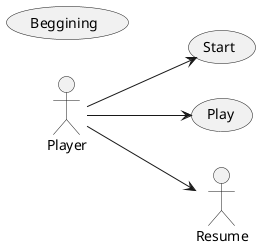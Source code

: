@startuml actorsUseCaseDiagram
left to right direction
actor Player
usecase Start
usecase Play
usecase Beggining

Player --> Start
Player --> Play
Player --> Resume
@enduml
